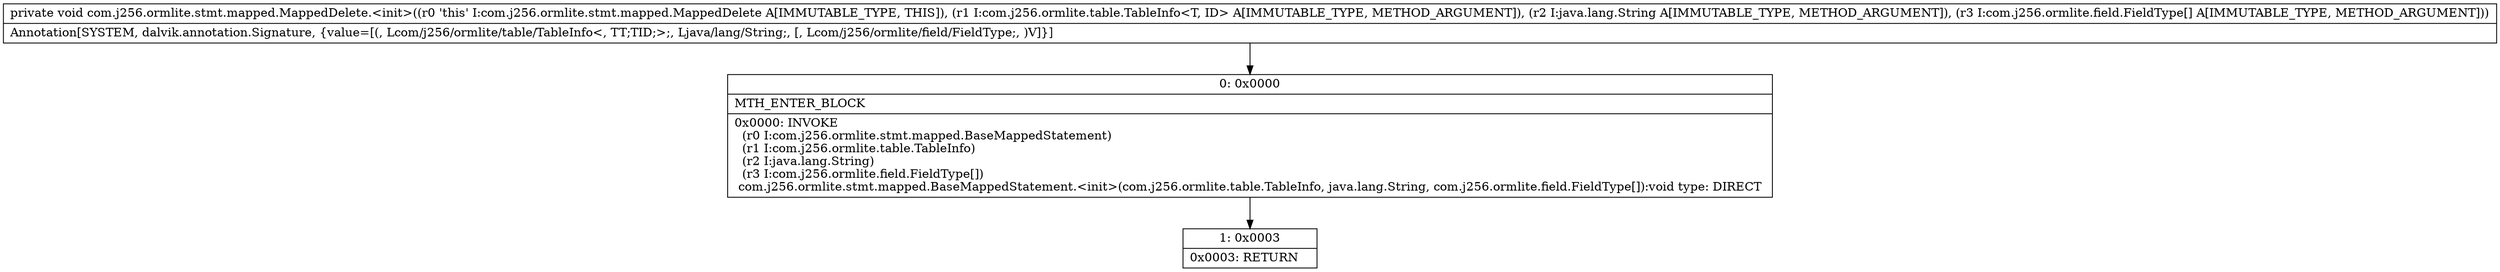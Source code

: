 digraph "CFG forcom.j256.ormlite.stmt.mapped.MappedDelete.\<init\>(Lcom\/j256\/ormlite\/table\/TableInfo;Ljava\/lang\/String;[Lcom\/j256\/ormlite\/field\/FieldType;)V" {
Node_0 [shape=record,label="{0\:\ 0x0000|MTH_ENTER_BLOCK\l|0x0000: INVOKE  \l  (r0 I:com.j256.ormlite.stmt.mapped.BaseMappedStatement)\l  (r1 I:com.j256.ormlite.table.TableInfo)\l  (r2 I:java.lang.String)\l  (r3 I:com.j256.ormlite.field.FieldType[])\l com.j256.ormlite.stmt.mapped.BaseMappedStatement.\<init\>(com.j256.ormlite.table.TableInfo, java.lang.String, com.j256.ormlite.field.FieldType[]):void type: DIRECT \l}"];
Node_1 [shape=record,label="{1\:\ 0x0003|0x0003: RETURN   \l}"];
MethodNode[shape=record,label="{private void com.j256.ormlite.stmt.mapped.MappedDelete.\<init\>((r0 'this' I:com.j256.ormlite.stmt.mapped.MappedDelete A[IMMUTABLE_TYPE, THIS]), (r1 I:com.j256.ormlite.table.TableInfo\<T, ID\> A[IMMUTABLE_TYPE, METHOD_ARGUMENT]), (r2 I:java.lang.String A[IMMUTABLE_TYPE, METHOD_ARGUMENT]), (r3 I:com.j256.ormlite.field.FieldType[] A[IMMUTABLE_TYPE, METHOD_ARGUMENT]))  | Annotation[SYSTEM, dalvik.annotation.Signature, \{value=[(, Lcom\/j256\/ormlite\/table\/TableInfo\<, TT;TID;\>;, Ljava\/lang\/String;, [, Lcom\/j256\/ormlite\/field\/FieldType;, )V]\}]\l}"];
MethodNode -> Node_0;
Node_0 -> Node_1;
}

